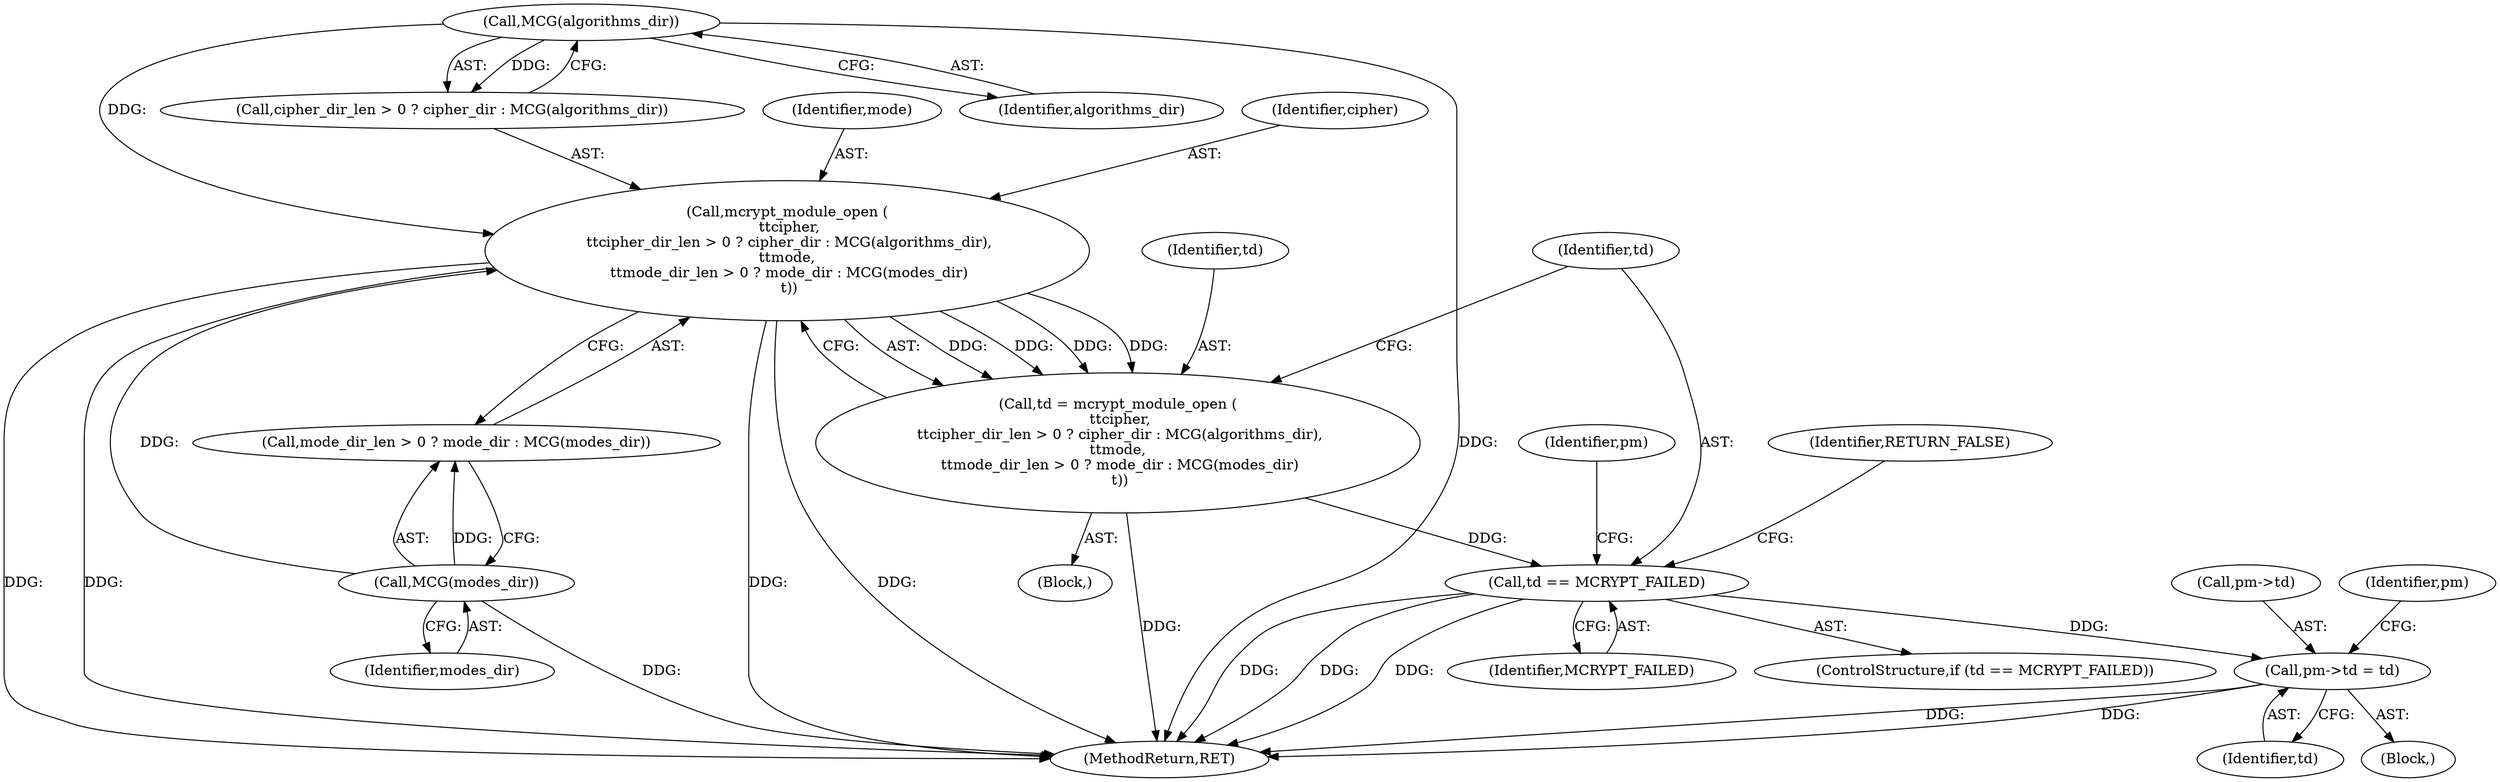 digraph "0_php-src_6c5211a0cef0cc2854eaa387e0eb036e012904d0?w=1@API" {
"1000117" [label="(Call,mcrypt_module_open (\n \t\tcipher,\n \t\tcipher_dir_len > 0 ? cipher_dir : MCG(algorithms_dir),\n\t\tmode,\n \t\tmode_dir_len > 0 ? mode_dir : MCG(modes_dir)\n \t))"];
"1000124" [label="(Call,MCG(algorithms_dir))"];
"1000132" [label="(Call,MCG(modes_dir))"];
"1000115" [label="(Call,td = mcrypt_module_open (\n \t\tcipher,\n \t\tcipher_dir_len > 0 ? cipher_dir : MCG(algorithms_dir),\n\t\tmode,\n \t\tmode_dir_len > 0 ? mode_dir : MCG(modes_dir)\n \t))"];
"1000135" [label="(Call,td == MCRYPT_FAILED)"];
"1000147" [label="(Call,pm->td = td)"];
"1000139" [label="(Identifier,RETURN_FALSE)"];
"1000126" [label="(Identifier,mode)"];
"1000151" [label="(Identifier,td)"];
"1000143" [label="(Identifier,pm)"];
"1000137" [label="(Identifier,MCRYPT_FAILED)"];
"1000117" [label="(Call,mcrypt_module_open (\n \t\tcipher,\n \t\tcipher_dir_len > 0 ? cipher_dir : MCG(algorithms_dir),\n\t\tmode,\n \t\tmode_dir_len > 0 ? mode_dir : MCG(modes_dir)\n \t))"];
"1000141" [label="(Block,)"];
"1000161" [label="(MethodReturn,RET)"];
"1000119" [label="(Call,cipher_dir_len > 0 ? cipher_dir : MCG(algorithms_dir))"];
"1000118" [label="(Identifier,cipher)"];
"1000136" [label="(Identifier,td)"];
"1000148" [label="(Call,pm->td)"];
"1000135" [label="(Call,td == MCRYPT_FAILED)"];
"1000147" [label="(Call,pm->td = td)"];
"1000124" [label="(Call,MCG(algorithms_dir))"];
"1000133" [label="(Identifier,modes_dir)"];
"1000125" [label="(Identifier,algorithms_dir)"];
"1000127" [label="(Call,mode_dir_len > 0 ? mode_dir : MCG(modes_dir))"];
"1000102" [label="(Block,)"];
"1000116" [label="(Identifier,td)"];
"1000115" [label="(Call,td = mcrypt_module_open (\n \t\tcipher,\n \t\tcipher_dir_len > 0 ? cipher_dir : MCG(algorithms_dir),\n\t\tmode,\n \t\tmode_dir_len > 0 ? mode_dir : MCG(modes_dir)\n \t))"];
"1000154" [label="(Identifier,pm)"];
"1000134" [label="(ControlStructure,if (td == MCRYPT_FAILED))"];
"1000132" [label="(Call,MCG(modes_dir))"];
"1000117" -> "1000115"  [label="AST: "];
"1000117" -> "1000127"  [label="CFG: "];
"1000118" -> "1000117"  [label="AST: "];
"1000119" -> "1000117"  [label="AST: "];
"1000126" -> "1000117"  [label="AST: "];
"1000127" -> "1000117"  [label="AST: "];
"1000115" -> "1000117"  [label="CFG: "];
"1000117" -> "1000161"  [label="DDG: "];
"1000117" -> "1000161"  [label="DDG: "];
"1000117" -> "1000161"  [label="DDG: "];
"1000117" -> "1000161"  [label="DDG: "];
"1000117" -> "1000115"  [label="DDG: "];
"1000117" -> "1000115"  [label="DDG: "];
"1000117" -> "1000115"  [label="DDG: "];
"1000117" -> "1000115"  [label="DDG: "];
"1000124" -> "1000117"  [label="DDG: "];
"1000132" -> "1000117"  [label="DDG: "];
"1000124" -> "1000119"  [label="AST: "];
"1000124" -> "1000125"  [label="CFG: "];
"1000125" -> "1000124"  [label="AST: "];
"1000119" -> "1000124"  [label="CFG: "];
"1000124" -> "1000161"  [label="DDG: "];
"1000124" -> "1000119"  [label="DDG: "];
"1000132" -> "1000127"  [label="AST: "];
"1000132" -> "1000133"  [label="CFG: "];
"1000133" -> "1000132"  [label="AST: "];
"1000127" -> "1000132"  [label="CFG: "];
"1000132" -> "1000161"  [label="DDG: "];
"1000132" -> "1000127"  [label="DDG: "];
"1000115" -> "1000102"  [label="AST: "];
"1000116" -> "1000115"  [label="AST: "];
"1000136" -> "1000115"  [label="CFG: "];
"1000115" -> "1000161"  [label="DDG: "];
"1000115" -> "1000135"  [label="DDG: "];
"1000135" -> "1000134"  [label="AST: "];
"1000135" -> "1000137"  [label="CFG: "];
"1000136" -> "1000135"  [label="AST: "];
"1000137" -> "1000135"  [label="AST: "];
"1000139" -> "1000135"  [label="CFG: "];
"1000143" -> "1000135"  [label="CFG: "];
"1000135" -> "1000161"  [label="DDG: "];
"1000135" -> "1000161"  [label="DDG: "];
"1000135" -> "1000161"  [label="DDG: "];
"1000135" -> "1000147"  [label="DDG: "];
"1000147" -> "1000141"  [label="AST: "];
"1000147" -> "1000151"  [label="CFG: "];
"1000148" -> "1000147"  [label="AST: "];
"1000151" -> "1000147"  [label="AST: "];
"1000154" -> "1000147"  [label="CFG: "];
"1000147" -> "1000161"  [label="DDG: "];
"1000147" -> "1000161"  [label="DDG: "];
}
